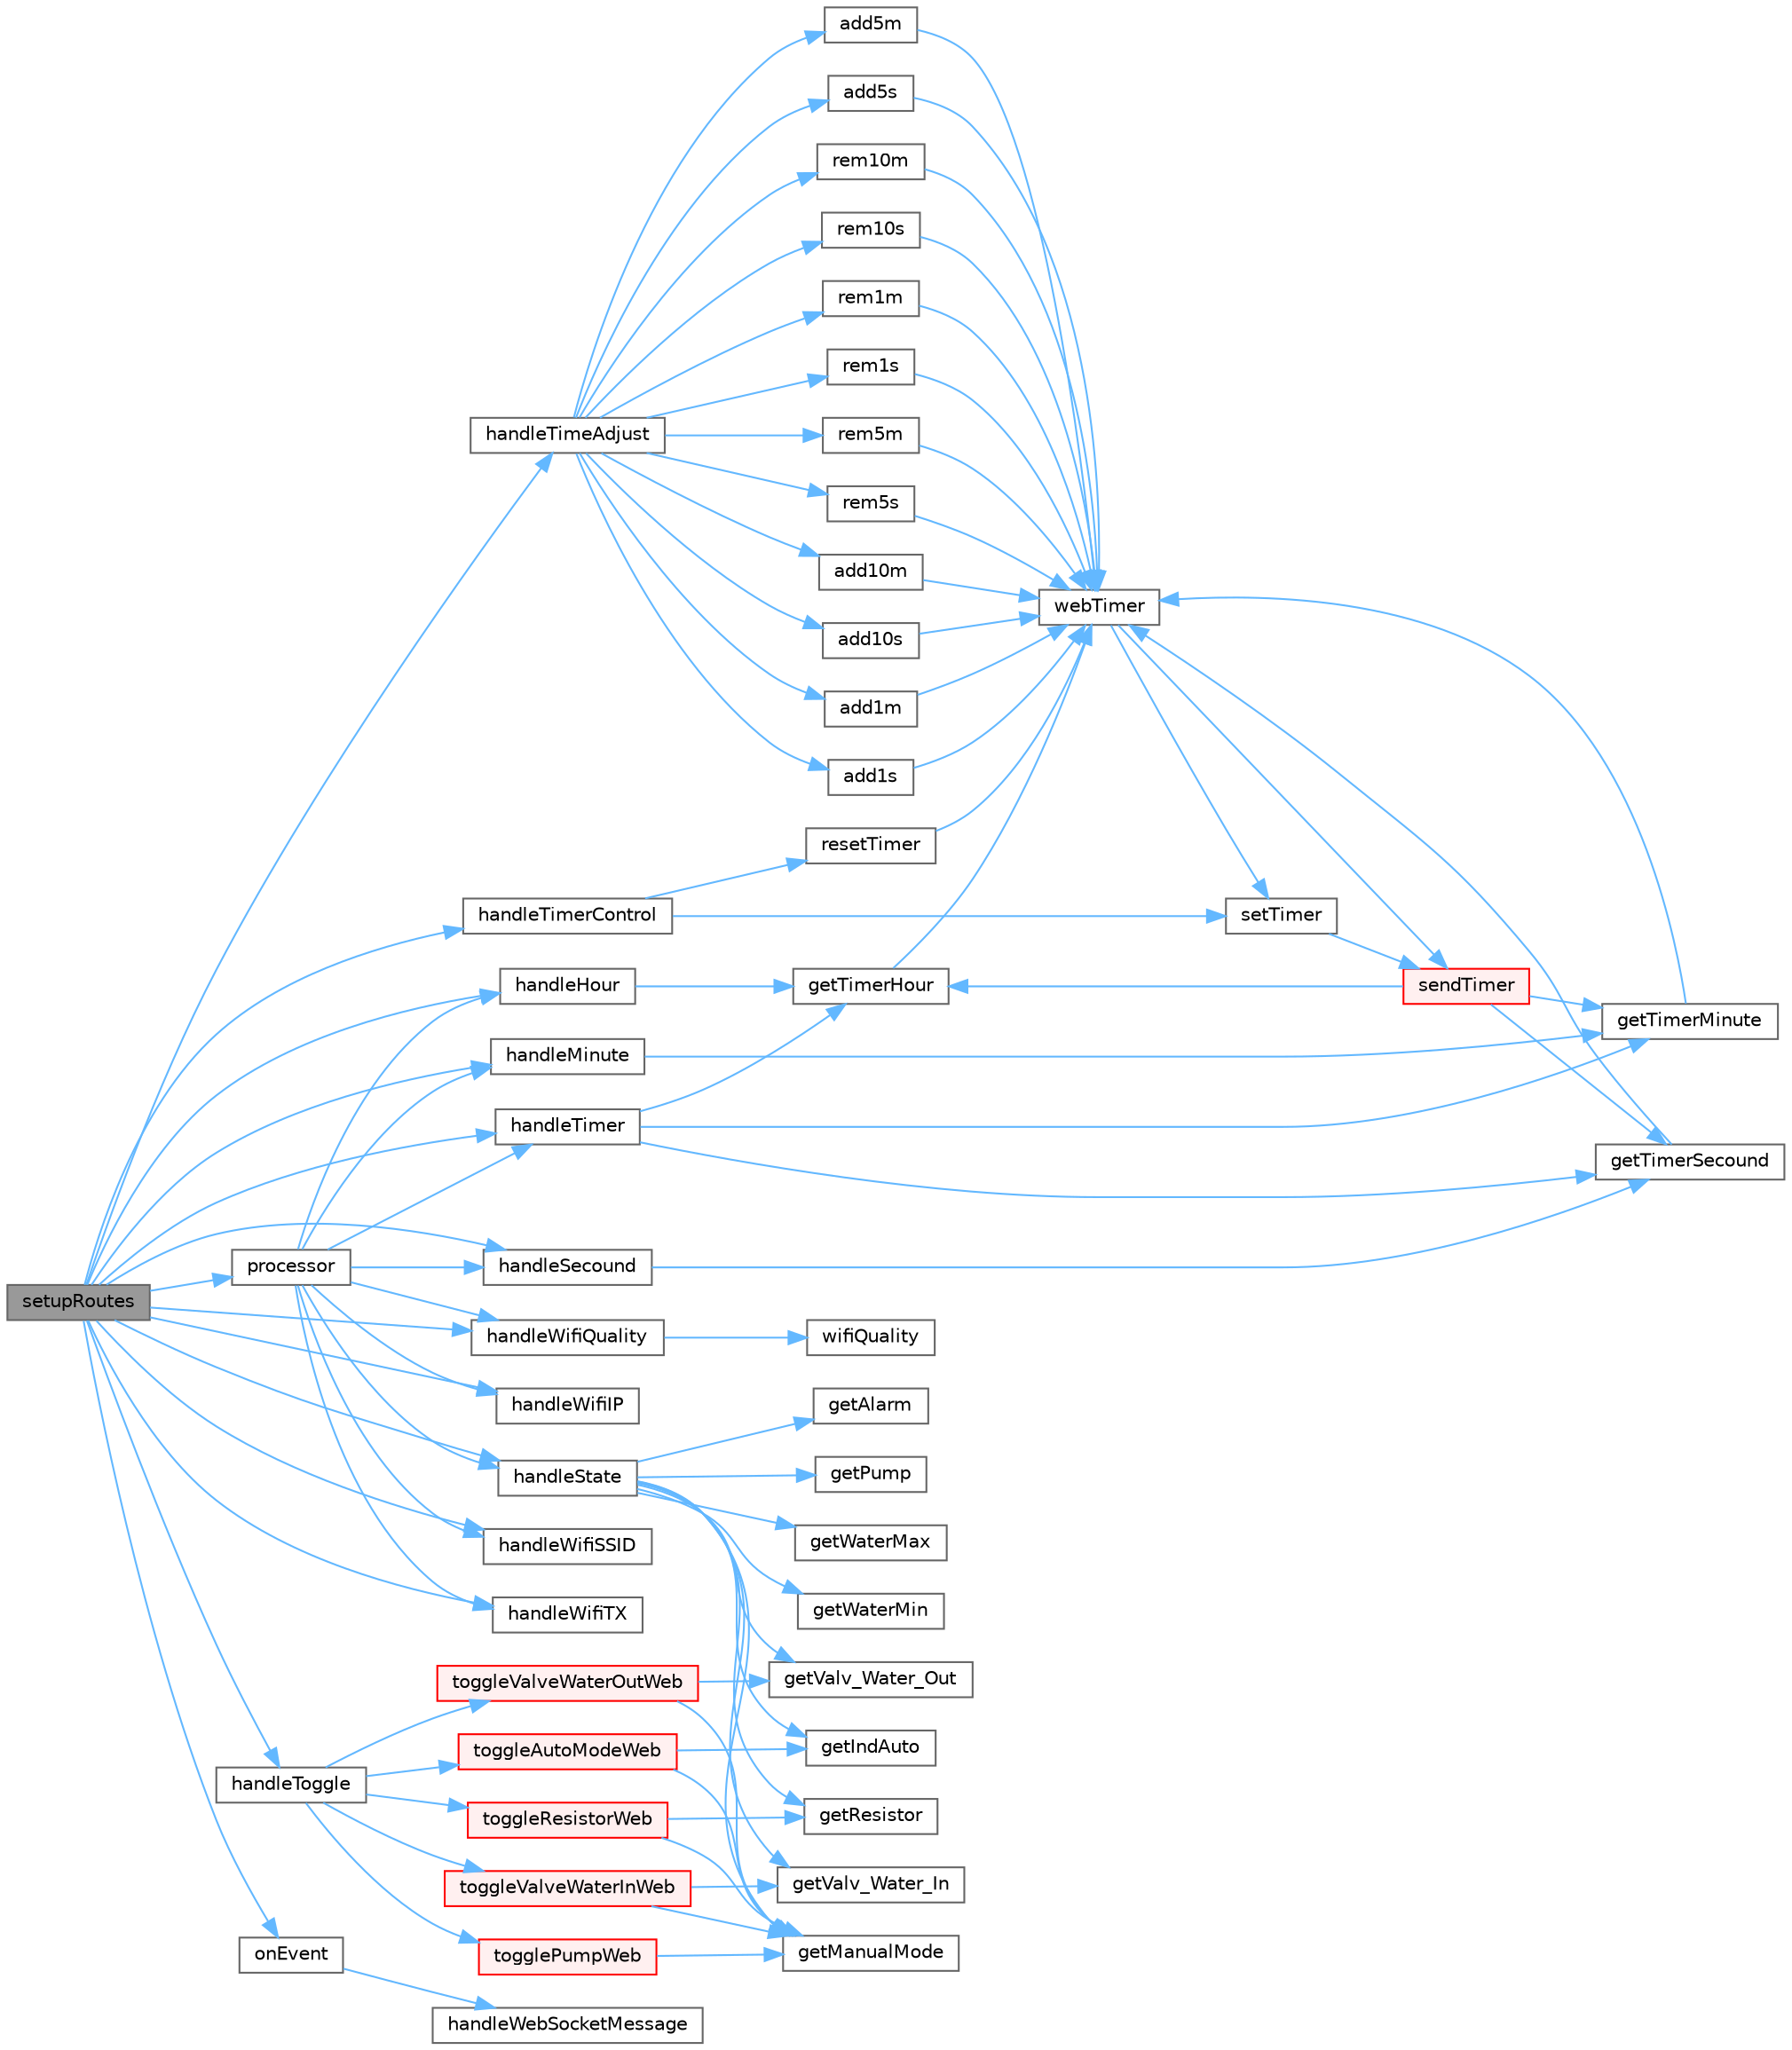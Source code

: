 digraph "setupRoutes"
{
 // LATEX_PDF_SIZE
  bgcolor="transparent";
  edge [fontname=Helvetica,fontsize=10,labelfontname=Helvetica,labelfontsize=10];
  node [fontname=Helvetica,fontsize=10,shape=box,height=0.2,width=0.4];
  rankdir="LR";
  Node1 [id="Node000001",label="setupRoutes",height=0.2,width=0.4,color="gray40", fillcolor="grey60", style="filled", fontcolor="black",tooltip="Setup Calls."];
  Node1 -> Node2 [id="edge1_Node000001_Node000002",color="steelblue1",style="solid",tooltip=" "];
  Node2 [id="Node000002",label="handleHour",height=0.2,width=0.4,color="grey40", fillcolor="white", style="filled",URL="$_m_d___web___handlers_8cpp.html#af5d26a4c3ed9e05f2b2d04935793447f",tooltip="Handle timer."];
  Node2 -> Node3 [id="edge2_Node000002_Node000003",color="steelblue1",style="solid",tooltip=" "];
  Node3 [id="Node000003",label="getTimerHour",height=0.2,width=0.4,color="grey40", fillcolor="white", style="filled",URL="$_m_d___timer_8cpp.html#a7497ed4b5f459145ba576e35a34b2f68",tooltip="Get timer minute."];
  Node3 -> Node4 [id="edge3_Node000003_Node000004",color="steelblue1",style="solid",tooltip=" "];
  Node4 [id="Node000004",label="webTimer",height=0.2,width=0.4,color="grey40", fillcolor="white", style="filled",URL="$_m_d___timer_8cpp.html#a504723789792b242f59e8f9adfb48009",tooltip="Web timer function to manage the timer operations in the web interface."];
  Node4 -> Node5 [id="edge4_Node000004_Node000005",color="steelblue1",style="solid",tooltip=" "];
  Node5 [id="Node000005",label="sendTimer",height=0.2,width=0.4,color="red", fillcolor="#FFF0F0", style="filled",URL="$_m_d___timer_8cpp.html#acf8eb689c061a70a35d6f2f5ed57c474",tooltip="Send timer to web."];
  Node5 -> Node3 [id="edge5_Node000005_Node000003",color="steelblue1",style="solid",tooltip=" "];
  Node5 -> Node6 [id="edge6_Node000005_Node000006",color="steelblue1",style="solid",tooltip=" "];
  Node6 [id="Node000006",label="getTimerMinute",height=0.2,width=0.4,color="grey40", fillcolor="white", style="filled",URL="$_m_d___timer_8cpp.html#ae8ad20dbd759f4fb98dabba7876428f4",tooltip="Get the Timer Minute object to get the timer minute."];
  Node6 -> Node4 [id="edge7_Node000006_Node000004",color="steelblue1",style="solid",tooltip=" "];
  Node5 -> Node7 [id="edge8_Node000005_Node000007",color="steelblue1",style="solid",tooltip=" "];
  Node7 [id="Node000007",label="getTimerSecound",height=0.2,width=0.4,color="grey40", fillcolor="white", style="filled",URL="$_m_d___timer_8cpp.html#a71f3ffe6a2e0fca30bca87a87fc92354",tooltip="Get the Timer Secound object to get the timer secound."];
  Node7 -> Node4 [id="edge9_Node000007_Node000004",color="steelblue1",style="solid",tooltip=" "];
  Node4 -> Node9 [id="edge10_Node000004_Node000009",color="steelblue1",style="solid",tooltip=" "];
  Node9 [id="Node000009",label="setTimer",height=0.2,width=0.4,color="grey40", fillcolor="white", style="filled",URL="$_m_d___timer_8cpp.html#a75d67ecc1e985e54d2701c06a6aaa3a1",tooltip="Set the Timer object to set the timer status (ON/OFF)"];
  Node9 -> Node5 [id="edge11_Node000009_Node000005",color="steelblue1",style="solid",tooltip=" "];
  Node1 -> Node10 [id="edge12_Node000001_Node000010",color="steelblue1",style="solid",tooltip=" "];
  Node10 [id="Node000010",label="handleMinute",height=0.2,width=0.4,color="grey40", fillcolor="white", style="filled",URL="$_m_d___web___handlers_8cpp.html#ac109e287eeaaac772d362b9192d186d8",tooltip="Handle hour."];
  Node10 -> Node6 [id="edge13_Node000010_Node000006",color="steelblue1",style="solid",tooltip=" "];
  Node1 -> Node11 [id="edge14_Node000001_Node000011",color="steelblue1",style="solid",tooltip=" "];
  Node11 [id="Node000011",label="handleSecound",height=0.2,width=0.4,color="grey40", fillcolor="white", style="filled",URL="$_m_d___web___handlers_8cpp.html#a06bda99cade1494aaaafff873d92ded3",tooltip="Handle minute."];
  Node11 -> Node7 [id="edge15_Node000011_Node000007",color="steelblue1",style="solid",tooltip=" "];
  Node1 -> Node12 [id="edge16_Node000001_Node000012",color="steelblue1",style="solid",tooltip=" "];
  Node12 [id="Node000012",label="handleState",height=0.2,width=0.4,color="grey40", fillcolor="white", style="filled",URL="$_m_d___web___handlers_8cpp.html#a5f2461b87633880956acaad69733ec8d",tooltip="Handle timer control."];
  Node12 -> Node13 [id="edge17_Node000012_Node000013",color="steelblue1",style="solid",tooltip=" "];
  Node13 [id="Node000013",label="getAlarm",height=0.2,width=0.4,color="grey40", fillcolor="white", style="filled",URL="$_o_s___g_p_i_o_8cpp.html#a36575ea4abf90b10ef86ad50f0b9fad0",tooltip="Retorna estado do sensor de agua de minimo."];
  Node12 -> Node14 [id="edge18_Node000012_Node000014",color="steelblue1",style="solid",tooltip=" "];
  Node14 [id="Node000014",label="getIndAuto",height=0.2,width=0.4,color="grey40", fillcolor="white", style="filled",URL="$_o_s___g_p_i_o_8cpp.html#abbca1cc0d29f545e9a39778288a12071",tooltip="Retorna estado do indicador de alarme."];
  Node12 -> Node15 [id="edge19_Node000012_Node000015",color="steelblue1",style="solid",tooltip=" "];
  Node15 [id="Node000015",label="getManualMode",height=0.2,width=0.4,color="grey40", fillcolor="white", style="filled",URL="$_o_s___g_p_i_o_8cpp.html#a20a8e677a695003ed8259fc2e32b6462",tooltip="Retorna estado do interruptor auto."];
  Node12 -> Node16 [id="edge20_Node000012_Node000016",color="steelblue1",style="solid",tooltip=" "];
  Node16 [id="Node000016",label="getPump",height=0.2,width=0.4,color="grey40", fillcolor="white", style="filled",URL="$_o_s___g_p_i_o_8cpp.html#a796c21f2a4c37ce17a1f14d80b54ed66",tooltip="Retorna estado da valvula de vapor."];
  Node12 -> Node17 [id="edge21_Node000012_Node000017",color="steelblue1",style="solid",tooltip=" "];
  Node17 [id="Node000017",label="getResistor",height=0.2,width=0.4,color="grey40", fillcolor="white", style="filled",URL="$_o_s___g_p_i_o_8cpp.html#a56feb35df23b1452f2695b6469042ec2",tooltip="Retorna estado do botao manual."];
  Node12 -> Node18 [id="edge22_Node000012_Node000018",color="steelblue1",style="solid",tooltip=" "];
  Node18 [id="Node000018",label="getValv_Water_In",height=0.2,width=0.4,color="grey40", fillcolor="white", style="filled",URL="$_o_s___g_p_i_o_8cpp.html#a2e1179e338420a43f95be0b8a7ed885d",tooltip="Retorna estado do resistor."];
  Node12 -> Node19 [id="edge23_Node000012_Node000019",color="steelblue1",style="solid",tooltip=" "];
  Node19 [id="Node000019",label="getValv_Water_Out",height=0.2,width=0.4,color="grey40", fillcolor="white", style="filled",URL="$_o_s___g_p_i_o_8cpp.html#a8b22aea595b0457364230c92779ae37a",tooltip="Retorna estado da entrada de agua."];
  Node12 -> Node20 [id="edge24_Node000012_Node000020",color="steelblue1",style="solid",tooltip=" "];
  Node20 [id="Node000020",label="getWaterMax",height=0.2,width=0.4,color="grey40", fillcolor="white", style="filled",URL="$_o_s___g_p_i_o_8cpp.html#a2b0449e42db71938062564c4f643c215",tooltip="Inicia os inputs."];
  Node12 -> Node21 [id="edge25_Node000012_Node000021",color="steelblue1",style="solid",tooltip=" "];
  Node21 [id="Node000021",label="getWaterMin",height=0.2,width=0.4,color="grey40", fillcolor="white", style="filled",URL="$_o_s___g_p_i_o_8cpp.html#a166177fea9ace421d96924d83286abfc",tooltip="Retorna estado do sensor de agua de maximo."];
  Node1 -> Node22 [id="edge26_Node000001_Node000022",color="steelblue1",style="solid",tooltip=" "];
  Node22 [id="Node000022",label="handleTimeAdjust",height=0.2,width=0.4,color="grey40", fillcolor="white", style="filled",URL="$_m_d___web___handlers_8cpp.html#acd82388b56435489b8b58cf2033a2d99",tooltip="Handle wifi IP."];
  Node22 -> Node23 [id="edge27_Node000022_Node000023",color="steelblue1",style="solid",tooltip=" "];
  Node23 [id="Node000023",label="add10m",height=0.2,width=0.4,color="grey40", fillcolor="white", style="filled",URL="$_m_d___timer_8cpp.html#a2345c47ec0c5b7a61a02281c2174df89",tooltip="Add 5 minutes to timer."];
  Node23 -> Node4 [id="edge28_Node000023_Node000004",color="steelblue1",style="solid",tooltip=" "];
  Node22 -> Node24 [id="edge29_Node000022_Node000024",color="steelblue1",style="solid",tooltip=" "];
  Node24 [id="Node000024",label="add10s",height=0.2,width=0.4,color="grey40", fillcolor="white", style="filled",URL="$_m_d___timer_8cpp.html#aecf5a85e72e116087f5917d708e37f64",tooltip="Add 5 secounds to timer."];
  Node24 -> Node4 [id="edge30_Node000024_Node000004",color="steelblue1",style="solid",tooltip=" "];
  Node22 -> Node25 [id="edge31_Node000022_Node000025",color="steelblue1",style="solid",tooltip=" "];
  Node25 [id="Node000025",label="add1m",height=0.2,width=0.4,color="grey40", fillcolor="white", style="filled",URL="$_m_d___timer_8cpp.html#a4e34974421187d65e1cb2db63585549d",tooltip="Add 10 secounds to timer."];
  Node25 -> Node4 [id="edge32_Node000025_Node000004",color="steelblue1",style="solid",tooltip=" "];
  Node22 -> Node26 [id="edge33_Node000022_Node000026",color="steelblue1",style="solid",tooltip=" "];
  Node26 [id="Node000026",label="add1s",height=0.2,width=0.4,color="grey40", fillcolor="white", style="filled",URL="$_m_d___timer_8cpp.html#a4205a2b9aa1216af70d0e72d139508a0",tooltip="Get timer status."];
  Node26 -> Node4 [id="edge34_Node000026_Node000004",color="steelblue1",style="solid",tooltip=" "];
  Node22 -> Node27 [id="edge35_Node000022_Node000027",color="steelblue1",style="solid",tooltip=" "];
  Node27 [id="Node000027",label="add5m",height=0.2,width=0.4,color="grey40", fillcolor="white", style="filled",URL="$_m_d___timer_8cpp.html#a10e275a2b4beec90555c95286db80a6a",tooltip="Add 1 minute to timer."];
  Node27 -> Node4 [id="edge36_Node000027_Node000004",color="steelblue1",style="solid",tooltip=" "];
  Node22 -> Node28 [id="edge37_Node000022_Node000028",color="steelblue1",style="solid",tooltip=" "];
  Node28 [id="Node000028",label="add5s",height=0.2,width=0.4,color="grey40", fillcolor="white", style="filled",URL="$_m_d___timer_8cpp.html#aa323da979d7e0bdd7639b1932d401150",tooltip="Add 1 secound to timer."];
  Node28 -> Node4 [id="edge38_Node000028_Node000004",color="steelblue1",style="solid",tooltip=" "];
  Node22 -> Node29 [id="edge39_Node000022_Node000029",color="steelblue1",style="solid",tooltip=" "];
  Node29 [id="Node000029",label="rem10m",height=0.2,width=0.4,color="grey40", fillcolor="white", style="filled",URL="$_m_d___timer_8cpp.html#afde4bd8c891772121c1bee27077ab395",tooltip="Remove 5 minutes from timer."];
  Node29 -> Node4 [id="edge40_Node000029_Node000004",color="steelblue1",style="solid",tooltip=" "];
  Node22 -> Node30 [id="edge41_Node000022_Node000030",color="steelblue1",style="solid",tooltip=" "];
  Node30 [id="Node000030",label="rem10s",height=0.2,width=0.4,color="grey40", fillcolor="white", style="filled",URL="$_m_d___timer_8cpp.html#aab03ff01ea9b512f5470cd80bee1025c",tooltip="Remove 5 secounds from timer."];
  Node30 -> Node4 [id="edge42_Node000030_Node000004",color="steelblue1",style="solid",tooltip=" "];
  Node22 -> Node31 [id="edge43_Node000022_Node000031",color="steelblue1",style="solid",tooltip=" "];
  Node31 [id="Node000031",label="rem1m",height=0.2,width=0.4,color="grey40", fillcolor="white", style="filled",URL="$_m_d___timer_8cpp.html#a1d544cbb8a4f76ecae3455d08961fa66",tooltip="Remove 10 secounds from timer."];
  Node31 -> Node4 [id="edge44_Node000031_Node000004",color="steelblue1",style="solid",tooltip=" "];
  Node22 -> Node32 [id="edge45_Node000022_Node000032",color="steelblue1",style="solid",tooltip=" "];
  Node32 [id="Node000032",label="rem1s",height=0.2,width=0.4,color="grey40", fillcolor="white", style="filled",URL="$_m_d___timer_8cpp.html#a82bc62194a206899dfa2b287b9d16236",tooltip="Add 10 minutes to timer."];
  Node32 -> Node4 [id="edge46_Node000032_Node000004",color="steelblue1",style="solid",tooltip=" "];
  Node22 -> Node33 [id="edge47_Node000022_Node000033",color="steelblue1",style="solid",tooltip=" "];
  Node33 [id="Node000033",label="rem5m",height=0.2,width=0.4,color="grey40", fillcolor="white", style="filled",URL="$_m_d___timer_8cpp.html#a6dd7da3e0329e60af93c3c96301fb81e",tooltip="Remove 1 minute from timer."];
  Node33 -> Node4 [id="edge48_Node000033_Node000004",color="steelblue1",style="solid",tooltip=" "];
  Node22 -> Node34 [id="edge49_Node000022_Node000034",color="steelblue1",style="solid",tooltip=" "];
  Node34 [id="Node000034",label="rem5s",height=0.2,width=0.4,color="grey40", fillcolor="white", style="filled",URL="$_m_d___timer_8cpp.html#a7e996a9f3af638141257662a8f931e11",tooltip="Remove 1 secound from timer."];
  Node34 -> Node4 [id="edge50_Node000034_Node000004",color="steelblue1",style="solid",tooltip=" "];
  Node1 -> Node35 [id="edge51_Node000001_Node000035",color="steelblue1",style="solid",tooltip=" "];
  Node35 [id="Node000035",label="handleTimer",height=0.2,width=0.4,color="grey40", fillcolor="white", style="filled",URL="$_m_d___web___handlers_8cpp.html#af81d47970421b46f19156b8c97bb4ee3",tooltip="Get resistor."];
  Node35 -> Node3 [id="edge52_Node000035_Node000003",color="steelblue1",style="solid",tooltip=" "];
  Node35 -> Node6 [id="edge53_Node000035_Node000006",color="steelblue1",style="solid",tooltip=" "];
  Node35 -> Node7 [id="edge54_Node000035_Node000007",color="steelblue1",style="solid",tooltip=" "];
  Node1 -> Node36 [id="edge55_Node000001_Node000036",color="steelblue1",style="solid",tooltip=" "];
  Node36 [id="Node000036",label="handleTimerControl",height=0.2,width=0.4,color="grey40", fillcolor="white", style="filled",URL="$_m_d___web___handlers_8cpp.html#a72a515762408e37f73ff78c93edeb326",tooltip="Handle time adjustment."];
  Node36 -> Node37 [id="edge56_Node000036_Node000037",color="steelblue1",style="solid",tooltip=" "];
  Node37 [id="Node000037",label="resetTimer",height=0.2,width=0.4,color="grey40", fillcolor="white", style="filled",URL="$_m_d___timer_8cpp.html#ad43a02209687d9c1e04dddd167f32c45",tooltip="Remove 10 minutes from timer."];
  Node37 -> Node4 [id="edge57_Node000037_Node000004",color="steelblue1",style="solid",tooltip=" "];
  Node36 -> Node9 [id="edge58_Node000036_Node000009",color="steelblue1",style="solid",tooltip=" "];
  Node1 -> Node38 [id="edge59_Node000001_Node000038",color="steelblue1",style="solid",tooltip=" "];
  Node38 [id="Node000038",label="handleToggle",height=0.2,width=0.4,color="grey40", fillcolor="white", style="filled",URL="$_m_d___web___handlers_8cpp.html#ade79ba305a284591f94d9eb3c89718bd",tooltip="Handle state."];
  Node38 -> Node39 [id="edge60_Node000038_Node000039",color="steelblue1",style="solid",tooltip=" "];
  Node39 [id="Node000039",label="toggleAutoModeWeb",height=0.2,width=0.4,color="red", fillcolor="#FFF0F0", style="filled",URL="$_m_d___web___i_o___mngmnt_8cpp.html#a1ab8fa34a60a7d71e2e1269469623451",tooltip="Update outputs for the web interface."];
  Node39 -> Node14 [id="edge61_Node000039_Node000014",color="steelblue1",style="solid",tooltip=" "];
  Node39 -> Node15 [id="edge62_Node000039_Node000015",color="steelblue1",style="solid",tooltip=" "];
  Node38 -> Node41 [id="edge63_Node000038_Node000041",color="steelblue1",style="solid",tooltip=" "];
  Node41 [id="Node000041",label="togglePumpWeb",height=0.2,width=0.4,color="red", fillcolor="#FFF0F0", style="filled",URL="$_m_d___web___i_o___mngmnt_8cpp.html#aa5b521b0b413a137701f7e2f630f4fdc",tooltip="Toggle auto mode."];
  Node41 -> Node15 [id="edge64_Node000041_Node000015",color="steelblue1",style="solid",tooltip=" "];
  Node38 -> Node45 [id="edge65_Node000038_Node000045",color="steelblue1",style="solid",tooltip=" "];
  Node45 [id="Node000045",label="toggleResistorWeb",height=0.2,width=0.4,color="red", fillcolor="#FFF0F0", style="filled",URL="$_m_d___web___i_o___mngmnt_8cpp.html#aece7bc529bc15d8753086021a9810637",tooltip="Toggle valve water out."];
  Node45 -> Node15 [id="edge66_Node000045_Node000015",color="steelblue1",style="solid",tooltip=" "];
  Node45 -> Node17 [id="edge67_Node000045_Node000017",color="steelblue1",style="solid",tooltip=" "];
  Node38 -> Node47 [id="edge68_Node000038_Node000047",color="steelblue1",style="solid",tooltip=" "];
  Node47 [id="Node000047",label="toggleValveWaterInWeb",height=0.2,width=0.4,color="red", fillcolor="#FFF0F0", style="filled",URL="$_m_d___web___i_o___mngmnt_8cpp.html#a757ebfbdd26d049507dd4662ff9edba9",tooltip="Toggle pump state."];
  Node47 -> Node15 [id="edge69_Node000047_Node000015",color="steelblue1",style="solid",tooltip=" "];
  Node47 -> Node18 [id="edge70_Node000047_Node000018",color="steelblue1",style="solid",tooltip=" "];
  Node38 -> Node49 [id="edge71_Node000038_Node000049",color="steelblue1",style="solid",tooltip=" "];
  Node49 [id="Node000049",label="toggleValveWaterOutWeb",height=0.2,width=0.4,color="red", fillcolor="#FFF0F0", style="filled",URL="$_m_d___web___i_o___mngmnt_8cpp.html#aed9cbec3cbb71c6f6fec13b36223efa3",tooltip="Toggle valve water in."];
  Node49 -> Node15 [id="edge72_Node000049_Node000015",color="steelblue1",style="solid",tooltip=" "];
  Node49 -> Node19 [id="edge73_Node000049_Node000019",color="steelblue1",style="solid",tooltip=" "];
  Node1 -> Node51 [id="edge74_Node000001_Node000051",color="steelblue1",style="solid",tooltip=" "];
  Node51 [id="Node000051",label="handleWifiIP",height=0.2,width=0.4,color="grey40", fillcolor="white", style="filled",URL="$_m_d___web___handlers_8cpp.html#aaaba643a4700d7420108e9ec4ced8550",tooltip="Handle wifi TX."];
  Node1 -> Node52 [id="edge75_Node000001_Node000052",color="steelblue1",style="solid",tooltip=" "];
  Node52 [id="Node000052",label="handleWifiQuality",height=0.2,width=0.4,color="grey40", fillcolor="white", style="filled",URL="$_m_d___web___handlers_8cpp.html#a6f8cf668f5479d2c408cd6002f30dc94",tooltip="Handle secound."];
  Node52 -> Node53 [id="edge76_Node000052_Node000053",color="steelblue1",style="solid",tooltip=" "];
  Node53 [id="Node000053",label="wifiQuality",height=0.2,width=0.4,color="grey40", fillcolor="white", style="filled",URL="$_m_d__wifi_8cpp.html#abb46cda72435678d0ea2a5881f4349e7",tooltip="Inicia o wifi."];
  Node1 -> Node54 [id="edge77_Node000001_Node000054",color="steelblue1",style="solid",tooltip=" "];
  Node54 [id="Node000054",label="handleWifiSSID",height=0.2,width=0.4,color="grey40", fillcolor="white", style="filled",URL="$_m_d___web___handlers_8cpp.html#aa72d97405ad3471e84716689e54bd5ce",tooltip="Handle wifi quality."];
  Node1 -> Node55 [id="edge78_Node000001_Node000055",color="steelblue1",style="solid",tooltip=" "];
  Node55 [id="Node000055",label="handleWifiTX",height=0.2,width=0.4,color="grey40", fillcolor="white", style="filled",URL="$_m_d___web___handlers_8cpp.html#ab8ee32b756c8c141be8847349f723395",tooltip="Handle wifi SSID."];
  Node1 -> Node56 [id="edge79_Node000001_Node000056",color="steelblue1",style="solid",tooltip=" "];
  Node56 [id="Node000056",label="onEvent",height=0.2,width=0.4,color="grey40", fillcolor="white", style="filled",URL="$_a_p___web_8cpp.html#ad296f25594d8ca4d02d0025819437b7b",tooltip="Web Server and WebSocket Server variables and constants initialization function."];
  Node56 -> Node57 [id="edge80_Node000056_Node000057",color="steelblue1",style="solid",tooltip=" "];
  Node57 [id="Node000057",label="handleWebSocketMessage",height=0.2,width=0.4,color="grey40", fillcolor="white", style="filled",URL="$_a_p___web_8cpp.html#a0be75b75b82f96e18d5c695059a67a63",tooltip="Definitions."];
  Node1 -> Node58 [id="edge81_Node000001_Node000058",color="steelblue1",style="solid",tooltip=" "];
  Node58 [id="Node000058",label="processor",height=0.2,width=0.4,color="grey40", fillcolor="white", style="filled",URL="$_m_d___web___handlers_8cpp.html#a0c021f9721c3b479757f8e1b40624b6c",tooltip="Handle toggle."];
  Node58 -> Node2 [id="edge82_Node000058_Node000002",color="steelblue1",style="solid",tooltip=" "];
  Node58 -> Node10 [id="edge83_Node000058_Node000010",color="steelblue1",style="solid",tooltip=" "];
  Node58 -> Node11 [id="edge84_Node000058_Node000011",color="steelblue1",style="solid",tooltip=" "];
  Node58 -> Node12 [id="edge85_Node000058_Node000012",color="steelblue1",style="solid",tooltip=" "];
  Node58 -> Node35 [id="edge86_Node000058_Node000035",color="steelblue1",style="solid",tooltip=" "];
  Node58 -> Node51 [id="edge87_Node000058_Node000051",color="steelblue1",style="solid",tooltip=" "];
  Node58 -> Node52 [id="edge88_Node000058_Node000052",color="steelblue1",style="solid",tooltip=" "];
  Node58 -> Node54 [id="edge89_Node000058_Node000054",color="steelblue1",style="solid",tooltip=" "];
  Node58 -> Node55 [id="edge90_Node000058_Node000055",color="steelblue1",style="solid",tooltip=" "];
}
